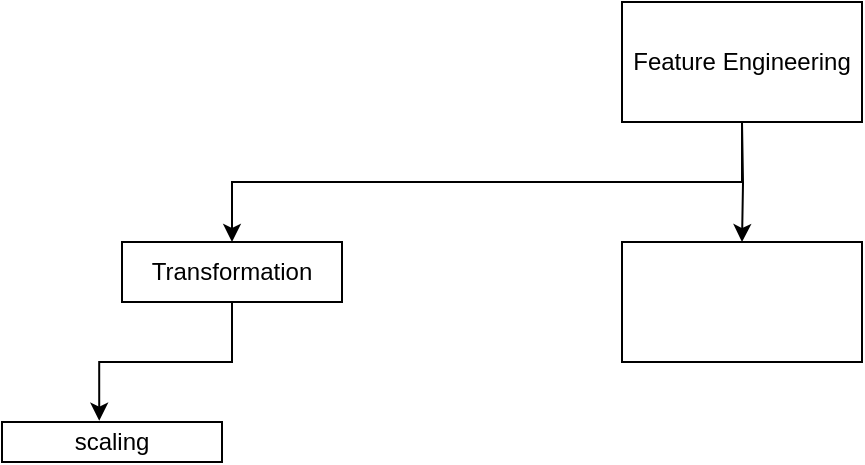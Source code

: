 <mxfile version="20.8.23" type="github">
  <diagram name="Page-1" id="khNjEgueq9Hnr0_aDzN0">
    <mxGraphModel dx="972" dy="510" grid="1" gridSize="10" guides="1" tooltips="1" connect="1" arrows="1" fold="1" page="1" pageScale="1" pageWidth="850" pageHeight="1100" math="0" shadow="0">
      <root>
        <mxCell id="0" />
        <mxCell id="1" parent="0" />
        <mxCell id="wbTJqozSOBXZTNc4BJRr-1" value="Feature Engineering" style="rounded=0;whiteSpace=wrap;html=1;" vertex="1" parent="1">
          <mxGeometry x="320" y="20" width="120" height="60" as="geometry" />
        </mxCell>
        <mxCell id="wbTJqozSOBXZTNc4BJRr-2" value="Transformation" style="rounded=0;whiteSpace=wrap;html=1;" vertex="1" parent="1">
          <mxGeometry x="70" y="140" width="110" height="30" as="geometry" />
        </mxCell>
        <mxCell id="wbTJqozSOBXZTNc4BJRr-4" value="" style="edgeStyle=orthogonalEdgeStyle;rounded=0;orthogonalLoop=1;jettySize=auto;html=1;exitX=0.5;exitY=1;exitDx=0;exitDy=0;" edge="1" parent="1" source="wbTJqozSOBXZTNc4BJRr-1" target="wbTJqozSOBXZTNc4BJRr-2">
          <mxGeometry relative="1" as="geometry" />
        </mxCell>
        <mxCell id="wbTJqozSOBXZTNc4BJRr-3" value="" style="rounded=0;whiteSpace=wrap;html=1;" vertex="1" parent="1">
          <mxGeometry x="320" y="140" width="120" height="60" as="geometry" />
        </mxCell>
        <mxCell id="wbTJqozSOBXZTNc4BJRr-6" value="" style="edgeStyle=orthogonalEdgeStyle;rounded=0;orthogonalLoop=1;jettySize=auto;html=1;" edge="1" parent="1" target="wbTJqozSOBXZTNc4BJRr-3">
          <mxGeometry relative="1" as="geometry">
            <mxPoint x="380" y="80" as="sourcePoint" />
            <mxPoint x="140" y="150" as="targetPoint" />
          </mxGeometry>
        </mxCell>
        <mxCell id="wbTJqozSOBXZTNc4BJRr-7" value="scaling" style="rounded=0;whiteSpace=wrap;html=1;" vertex="1" parent="1">
          <mxGeometry x="10" y="230" width="110" height="20" as="geometry" />
        </mxCell>
        <mxCell id="wbTJqozSOBXZTNc4BJRr-9" value="" style="edgeStyle=orthogonalEdgeStyle;rounded=0;orthogonalLoop=1;jettySize=auto;html=1;exitX=0.5;exitY=1;exitDx=0;exitDy=0;entryX=0.442;entryY=-0.033;entryDx=0;entryDy=0;entryPerimeter=0;" edge="1" parent="1" source="wbTJqozSOBXZTNc4BJRr-2" target="wbTJqozSOBXZTNc4BJRr-7">
          <mxGeometry relative="1" as="geometry">
            <mxPoint x="345" y="260" as="sourcePoint" />
            <mxPoint x="90" y="320" as="targetPoint" />
          </mxGeometry>
        </mxCell>
      </root>
    </mxGraphModel>
  </diagram>
</mxfile>
